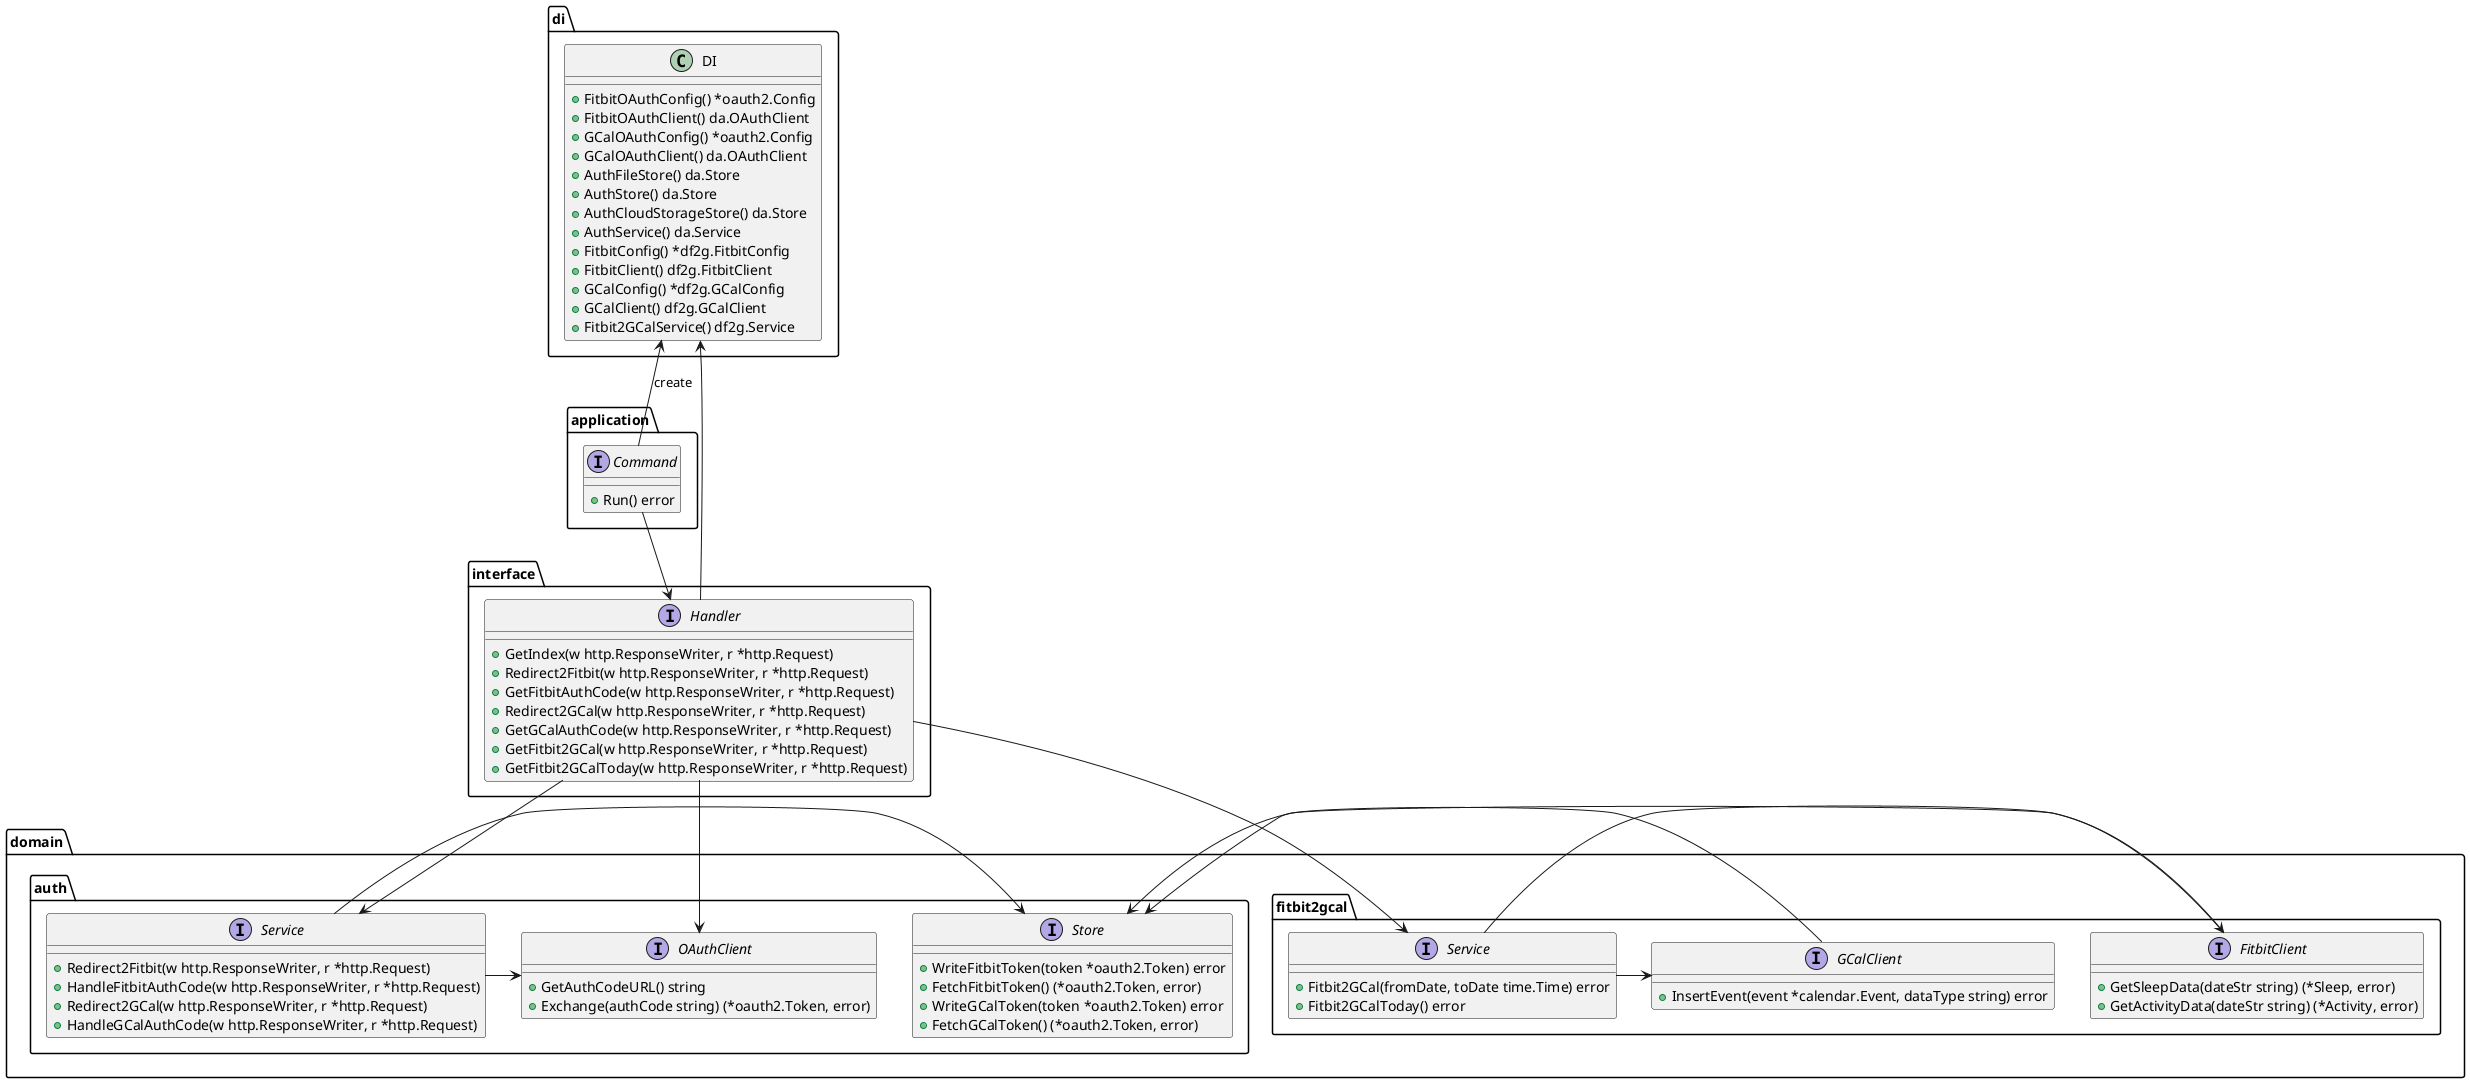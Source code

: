 @startuml

' di for central factory since generative methods are not domain logic
class di.DI {
  +FitbitOAuthConfig() *oauth2.Config
  +FitbitOAuthClient() da.OAuthClient
  +GCalOAuthConfig() *oauth2.Config
  +GCalOAuthClient() da.OAuthClient
  +AuthFileStore() da.Store
  +AuthStore() da.Store
  +AuthCloudStorageStore() da.Store
  +AuthService() da.Service
  +FitbitConfig() *df2g.FitbitConfig
  +FitbitClient() df2g.FitbitClient
  +GCalConfig() *df2g.GCalConfig
  +GCalClient() df2g.GCalClient
  +Fitbit2GCalService() df2g.Service
}

' application layer handles user's actual input
interface application.Command {
  +Run() error
}

' interface layer is a thin layer for handling input
interface interface.Handler {
  +GetIndex(w http.ResponseWriter, r *http.Request)
  +Redirect2Fitbit(w http.ResponseWriter, r *http.Request)
  +GetFitbitAuthCode(w http.ResponseWriter, r *http.Request)
  +Redirect2GCal(w http.ResponseWriter, r *http.Request)
  +GetGCalAuthCode(w http.ResponseWriter, r *http.Request)
  +GetFitbit2GCal(w http.ResponseWriter, r *http.Request)
  +GetFitbit2GCalToday(w http.ResponseWriter, r *http.Request)
}

' auth domain for handling authentication
interface domain.auth.OAuthClient {
  +GetAuthCodeURL() string
  +Exchange(authCode string) (*oauth2.Token, error)
}
interface domain.auth.Store {
  +WriteFitbitToken(token *oauth2.Token) error
  +FetchFitbitToken() (*oauth2.Token, error)
  +WriteGCalToken(token *oauth2.Token) error
  +FetchGCalToken() (*oauth2.Token, error)
}
interface domain.auth.Service {
  +Redirect2Fitbit(w http.ResponseWriter, r *http.Request)
  +HandleFitbitAuthCode(w http.ResponseWriter, r *http.Request)
  +Redirect2GCal(w http.ResponseWriter, r *http.Request)
  +HandleGCalAuthCode(w http.ResponseWriter, r *http.Request)
}

' fitbit2gal domain is a core domain for handling data
interface domain.fitbit2gcal.Service {
  +Fitbit2GCal(fromDate, toDate time.Time) error
  +Fitbit2GCalToday() error
}
interface domain.fitbit2gcal.FitbitClient {
  +GetSleepData(dateStr string) (*Sleep, error)
  +GetActivityData(dateStr string) (*Activity, error)
}
interface domain.fitbit2gcal.GCalClient {
  +InsertEvent(event *calendar.Event, dataType string) error
}

di.DI <-- application.Command : create
di.DI <-- interface.Handler

application.Command --> interface.Handler
interface.Handler --> domain.auth.OAuthClient
interface.Handler --> domain.auth.Service
interface.Handler --> domain.fitbit2gcal.Service

' domain should be closed internally (dont use di)
domain.auth.Service -> domain.auth.Store
domain.auth.Service -> domain.auth.OAuthClient
domain.fitbit2gcal.Service -> domain.fitbit2gcal.FitbitClient
domain.fitbit2gcal.Service -> domain.fitbit2gcal.GCalClient
domain.fitbit2gcal.FitbitClient -> domain.auth.Store
domain.fitbit2gcal.GCalClient -> domain.auth.Store
@enduml
